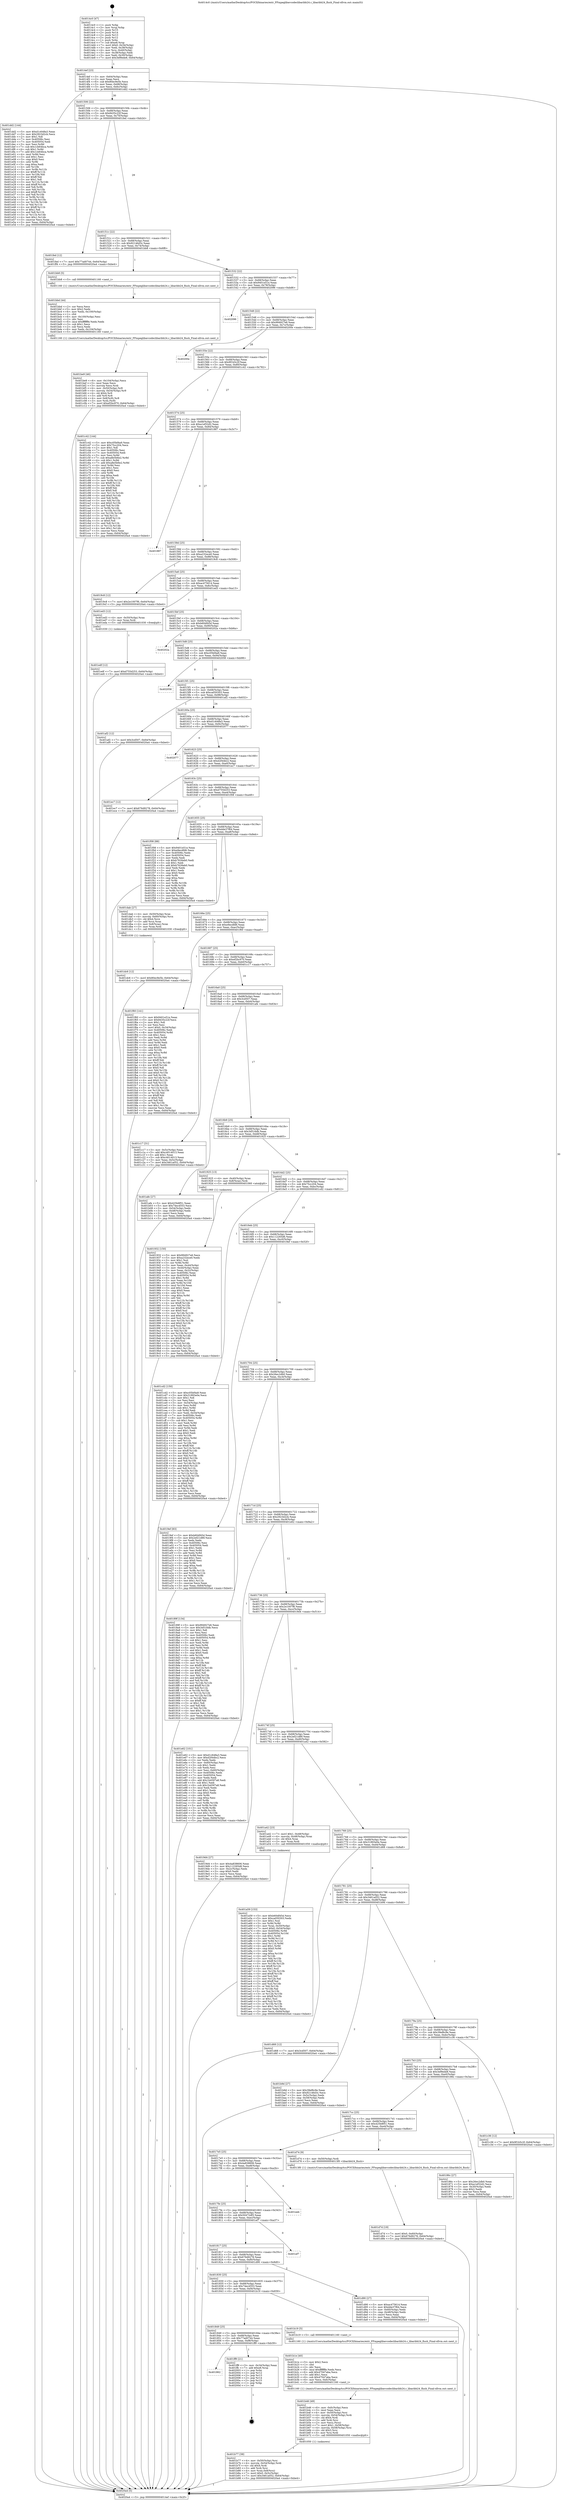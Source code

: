 digraph "0x4014c0" {
  label = "0x4014c0 (/mnt/c/Users/mathe/Desktop/tcc/POCII/binaries/extr_FFmpeglibavcodeclibaribb24.c_libaribb24_flush_Final-ollvm.out::main(0))"
  labelloc = "t"
  node[shape=record]

  Entry [label="",width=0.3,height=0.3,shape=circle,fillcolor=black,style=filled]
  "0x4014ef" [label="{
     0x4014ef [23]\l
     | [instrs]\l
     &nbsp;&nbsp;0x4014ef \<+3\>: mov -0x64(%rbp),%eax\l
     &nbsp;&nbsp;0x4014f2 \<+2\>: mov %eax,%ecx\l
     &nbsp;&nbsp;0x4014f4 \<+6\>: sub $0x80ec9e5b,%ecx\l
     &nbsp;&nbsp;0x4014fa \<+3\>: mov %eax,-0x68(%rbp)\l
     &nbsp;&nbsp;0x4014fd \<+3\>: mov %ecx,-0x6c(%rbp)\l
     &nbsp;&nbsp;0x401500 \<+6\>: je 0000000000401dd2 \<main+0x912\>\l
  }"]
  "0x401dd2" [label="{
     0x401dd2 [144]\l
     | [instrs]\l
     &nbsp;&nbsp;0x401dd2 \<+5\>: mov $0xd1c648a3,%eax\l
     &nbsp;&nbsp;0x401dd7 \<+5\>: mov $0x2923d2cb,%ecx\l
     &nbsp;&nbsp;0x401ddc \<+2\>: mov $0x1,%dl\l
     &nbsp;&nbsp;0x401dde \<+7\>: mov 0x40506c,%esi\l
     &nbsp;&nbsp;0x401de5 \<+7\>: mov 0x405054,%edi\l
     &nbsp;&nbsp;0x401dec \<+3\>: mov %esi,%r8d\l
     &nbsp;&nbsp;0x401def \<+7\>: sub $0x1cb64bca,%r8d\l
     &nbsp;&nbsp;0x401df6 \<+4\>: sub $0x1,%r8d\l
     &nbsp;&nbsp;0x401dfa \<+7\>: add $0x1cb64bca,%r8d\l
     &nbsp;&nbsp;0x401e01 \<+4\>: imul %r8d,%esi\l
     &nbsp;&nbsp;0x401e05 \<+3\>: and $0x1,%esi\l
     &nbsp;&nbsp;0x401e08 \<+3\>: cmp $0x0,%esi\l
     &nbsp;&nbsp;0x401e0b \<+4\>: sete %r9b\l
     &nbsp;&nbsp;0x401e0f \<+3\>: cmp $0xa,%edi\l
     &nbsp;&nbsp;0x401e12 \<+4\>: setl %r10b\l
     &nbsp;&nbsp;0x401e16 \<+3\>: mov %r9b,%r11b\l
     &nbsp;&nbsp;0x401e19 \<+4\>: xor $0xff,%r11b\l
     &nbsp;&nbsp;0x401e1d \<+3\>: mov %r10b,%bl\l
     &nbsp;&nbsp;0x401e20 \<+3\>: xor $0xff,%bl\l
     &nbsp;&nbsp;0x401e23 \<+3\>: xor $0x1,%dl\l
     &nbsp;&nbsp;0x401e26 \<+3\>: mov %r11b,%r14b\l
     &nbsp;&nbsp;0x401e29 \<+4\>: and $0xff,%r14b\l
     &nbsp;&nbsp;0x401e2d \<+3\>: and %dl,%r9b\l
     &nbsp;&nbsp;0x401e30 \<+3\>: mov %bl,%r15b\l
     &nbsp;&nbsp;0x401e33 \<+4\>: and $0xff,%r15b\l
     &nbsp;&nbsp;0x401e37 \<+3\>: and %dl,%r10b\l
     &nbsp;&nbsp;0x401e3a \<+3\>: or %r9b,%r14b\l
     &nbsp;&nbsp;0x401e3d \<+3\>: or %r10b,%r15b\l
     &nbsp;&nbsp;0x401e40 \<+3\>: xor %r15b,%r14b\l
     &nbsp;&nbsp;0x401e43 \<+3\>: or %bl,%r11b\l
     &nbsp;&nbsp;0x401e46 \<+4\>: xor $0xff,%r11b\l
     &nbsp;&nbsp;0x401e4a \<+3\>: or $0x1,%dl\l
     &nbsp;&nbsp;0x401e4d \<+3\>: and %dl,%r11b\l
     &nbsp;&nbsp;0x401e50 \<+3\>: or %r11b,%r14b\l
     &nbsp;&nbsp;0x401e53 \<+4\>: test $0x1,%r14b\l
     &nbsp;&nbsp;0x401e57 \<+3\>: cmovne %ecx,%eax\l
     &nbsp;&nbsp;0x401e5a \<+3\>: mov %eax,-0x64(%rbp)\l
     &nbsp;&nbsp;0x401e5d \<+5\>: jmp 00000000004020a4 \<main+0xbe4\>\l
  }"]
  "0x401506" [label="{
     0x401506 [22]\l
     | [instrs]\l
     &nbsp;&nbsp;0x401506 \<+5\>: jmp 000000000040150b \<main+0x4b\>\l
     &nbsp;&nbsp;0x40150b \<+3\>: mov -0x68(%rbp),%eax\l
     &nbsp;&nbsp;0x40150e \<+5\>: sub $0x8435c22f,%eax\l
     &nbsp;&nbsp;0x401513 \<+3\>: mov %eax,-0x70(%rbp)\l
     &nbsp;&nbsp;0x401516 \<+6\>: je 0000000000401fed \<main+0xb2d\>\l
  }"]
  Exit [label="",width=0.3,height=0.3,shape=circle,fillcolor=black,style=filled,peripheries=2]
  "0x401fed" [label="{
     0x401fed [12]\l
     | [instrs]\l
     &nbsp;&nbsp;0x401fed \<+7\>: movl $0x77ad0744,-0x64(%rbp)\l
     &nbsp;&nbsp;0x401ff4 \<+5\>: jmp 00000000004020a4 \<main+0xbe4\>\l
  }"]
  "0x40151c" [label="{
     0x40151c [22]\l
     | [instrs]\l
     &nbsp;&nbsp;0x40151c \<+5\>: jmp 0000000000401521 \<main+0x61\>\l
     &nbsp;&nbsp;0x401521 \<+3\>: mov -0x68(%rbp),%eax\l
     &nbsp;&nbsp;0x401524 \<+5\>: sub $0x92146d3c,%eax\l
     &nbsp;&nbsp;0x401529 \<+3\>: mov %eax,-0x74(%rbp)\l
     &nbsp;&nbsp;0x40152c \<+6\>: je 0000000000401bb8 \<main+0x6f8\>\l
  }"]
  "0x401862" [label="{
     0x401862\l
  }", style=dashed]
  "0x401bb8" [label="{
     0x401bb8 [5]\l
     | [instrs]\l
     &nbsp;&nbsp;0x401bb8 \<+5\>: call 0000000000401160 \<next_i\>\l
     | [calls]\l
     &nbsp;&nbsp;0x401160 \{1\} (/mnt/c/Users/mathe/Desktop/tcc/POCII/binaries/extr_FFmpeglibavcodeclibaribb24.c_libaribb24_flush_Final-ollvm.out::next_i)\l
  }"]
  "0x401532" [label="{
     0x401532 [22]\l
     | [instrs]\l
     &nbsp;&nbsp;0x401532 \<+5\>: jmp 0000000000401537 \<main+0x77\>\l
     &nbsp;&nbsp;0x401537 \<+3\>: mov -0x68(%rbp),%eax\l
     &nbsp;&nbsp;0x40153a \<+5\>: sub $0x9401e51e,%eax\l
     &nbsp;&nbsp;0x40153f \<+3\>: mov %eax,-0x78(%rbp)\l
     &nbsp;&nbsp;0x401542 \<+6\>: je 0000000000402096 \<main+0xbd6\>\l
  }"]
  "0x401ff9" [label="{
     0x401ff9 [21]\l
     | [instrs]\l
     &nbsp;&nbsp;0x401ff9 \<+3\>: mov -0x34(%rbp),%eax\l
     &nbsp;&nbsp;0x401ffc \<+7\>: add $0xe8,%rsp\l
     &nbsp;&nbsp;0x402003 \<+1\>: pop %rbx\l
     &nbsp;&nbsp;0x402004 \<+2\>: pop %r12\l
     &nbsp;&nbsp;0x402006 \<+2\>: pop %r13\l
     &nbsp;&nbsp;0x402008 \<+2\>: pop %r14\l
     &nbsp;&nbsp;0x40200a \<+2\>: pop %r15\l
     &nbsp;&nbsp;0x40200c \<+1\>: pop %rbp\l
     &nbsp;&nbsp;0x40200d \<+1\>: ret\l
  }"]
  "0x402096" [label="{
     0x402096\l
  }", style=dashed]
  "0x401548" [label="{
     0x401548 [22]\l
     | [instrs]\l
     &nbsp;&nbsp;0x401548 \<+5\>: jmp 000000000040154d \<main+0x8d\>\l
     &nbsp;&nbsp;0x40154d \<+3\>: mov -0x68(%rbp),%eax\l
     &nbsp;&nbsp;0x401550 \<+5\>: sub $0x994927e6,%eax\l
     &nbsp;&nbsp;0x401555 \<+3\>: mov %eax,-0x7c(%rbp)\l
     &nbsp;&nbsp;0x401558 \<+6\>: je 000000000040200e \<main+0xb4e\>\l
  }"]
  "0x401edf" [label="{
     0x401edf [12]\l
     | [instrs]\l
     &nbsp;&nbsp;0x401edf \<+7\>: movl $0xd755d253,-0x64(%rbp)\l
     &nbsp;&nbsp;0x401ee6 \<+5\>: jmp 00000000004020a4 \<main+0xbe4\>\l
  }"]
  "0x40200e" [label="{
     0x40200e\l
  }", style=dashed]
  "0x40155e" [label="{
     0x40155e [22]\l
     | [instrs]\l
     &nbsp;&nbsp;0x40155e \<+5\>: jmp 0000000000401563 \<main+0xa3\>\l
     &nbsp;&nbsp;0x401563 \<+3\>: mov -0x68(%rbp),%eax\l
     &nbsp;&nbsp;0x401566 \<+5\>: sub $0x9f1b5c2f,%eax\l
     &nbsp;&nbsp;0x40156b \<+3\>: mov %eax,-0x80(%rbp)\l
     &nbsp;&nbsp;0x40156e \<+6\>: je 0000000000401c42 \<main+0x782\>\l
  }"]
  "0x401dc6" [label="{
     0x401dc6 [12]\l
     | [instrs]\l
     &nbsp;&nbsp;0x401dc6 \<+7\>: movl $0x80ec9e5b,-0x64(%rbp)\l
     &nbsp;&nbsp;0x401dcd \<+5\>: jmp 00000000004020a4 \<main+0xbe4\>\l
  }"]
  "0x401c42" [label="{
     0x401c42 [144]\l
     | [instrs]\l
     &nbsp;&nbsp;0x401c42 \<+5\>: mov $0xc05bf4a9,%eax\l
     &nbsp;&nbsp;0x401c47 \<+5\>: mov $0x75cc204,%ecx\l
     &nbsp;&nbsp;0x401c4c \<+2\>: mov $0x1,%dl\l
     &nbsp;&nbsp;0x401c4e \<+7\>: mov 0x40506c,%esi\l
     &nbsp;&nbsp;0x401c55 \<+7\>: mov 0x405054,%edi\l
     &nbsp;&nbsp;0x401c5c \<+3\>: mov %esi,%r8d\l
     &nbsp;&nbsp;0x401c5f \<+7\>: sub $0xa8e5b6e2,%r8d\l
     &nbsp;&nbsp;0x401c66 \<+4\>: sub $0x1,%r8d\l
     &nbsp;&nbsp;0x401c6a \<+7\>: add $0xa8e5b6e2,%r8d\l
     &nbsp;&nbsp;0x401c71 \<+4\>: imul %r8d,%esi\l
     &nbsp;&nbsp;0x401c75 \<+3\>: and $0x1,%esi\l
     &nbsp;&nbsp;0x401c78 \<+3\>: cmp $0x0,%esi\l
     &nbsp;&nbsp;0x401c7b \<+4\>: sete %r9b\l
     &nbsp;&nbsp;0x401c7f \<+3\>: cmp $0xa,%edi\l
     &nbsp;&nbsp;0x401c82 \<+4\>: setl %r10b\l
     &nbsp;&nbsp;0x401c86 \<+3\>: mov %r9b,%r11b\l
     &nbsp;&nbsp;0x401c89 \<+4\>: xor $0xff,%r11b\l
     &nbsp;&nbsp;0x401c8d \<+3\>: mov %r10b,%bl\l
     &nbsp;&nbsp;0x401c90 \<+3\>: xor $0xff,%bl\l
     &nbsp;&nbsp;0x401c93 \<+3\>: xor $0x0,%dl\l
     &nbsp;&nbsp;0x401c96 \<+3\>: mov %r11b,%r14b\l
     &nbsp;&nbsp;0x401c99 \<+4\>: and $0x0,%r14b\l
     &nbsp;&nbsp;0x401c9d \<+3\>: and %dl,%r9b\l
     &nbsp;&nbsp;0x401ca0 \<+3\>: mov %bl,%r15b\l
     &nbsp;&nbsp;0x401ca3 \<+4\>: and $0x0,%r15b\l
     &nbsp;&nbsp;0x401ca7 \<+3\>: and %dl,%r10b\l
     &nbsp;&nbsp;0x401caa \<+3\>: or %r9b,%r14b\l
     &nbsp;&nbsp;0x401cad \<+3\>: or %r10b,%r15b\l
     &nbsp;&nbsp;0x401cb0 \<+3\>: xor %r15b,%r14b\l
     &nbsp;&nbsp;0x401cb3 \<+3\>: or %bl,%r11b\l
     &nbsp;&nbsp;0x401cb6 \<+4\>: xor $0xff,%r11b\l
     &nbsp;&nbsp;0x401cba \<+3\>: or $0x0,%dl\l
     &nbsp;&nbsp;0x401cbd \<+3\>: and %dl,%r11b\l
     &nbsp;&nbsp;0x401cc0 \<+3\>: or %r11b,%r14b\l
     &nbsp;&nbsp;0x401cc3 \<+4\>: test $0x1,%r14b\l
     &nbsp;&nbsp;0x401cc7 \<+3\>: cmovne %ecx,%eax\l
     &nbsp;&nbsp;0x401cca \<+3\>: mov %eax,-0x64(%rbp)\l
     &nbsp;&nbsp;0x401ccd \<+5\>: jmp 00000000004020a4 \<main+0xbe4\>\l
  }"]
  "0x401574" [label="{
     0x401574 [25]\l
     | [instrs]\l
     &nbsp;&nbsp;0x401574 \<+5\>: jmp 0000000000401579 \<main+0xb9\>\l
     &nbsp;&nbsp;0x401579 \<+3\>: mov -0x68(%rbp),%eax\l
     &nbsp;&nbsp;0x40157c \<+5\>: sub $0xa1ef32d2,%eax\l
     &nbsp;&nbsp;0x401581 \<+6\>: mov %eax,-0x84(%rbp)\l
     &nbsp;&nbsp;0x401587 \<+6\>: je 0000000000401887 \<main+0x3c7\>\l
  }"]
  "0x401d7d" [label="{
     0x401d7d [19]\l
     | [instrs]\l
     &nbsp;&nbsp;0x401d7d \<+7\>: movl $0x0,-0x60(%rbp)\l
     &nbsp;&nbsp;0x401d84 \<+7\>: movl $0x676d9278,-0x64(%rbp)\l
     &nbsp;&nbsp;0x401d8b \<+5\>: jmp 00000000004020a4 \<main+0xbe4\>\l
  }"]
  "0x401887" [label="{
     0x401887\l
  }", style=dashed]
  "0x40158d" [label="{
     0x40158d [25]\l
     | [instrs]\l
     &nbsp;&nbsp;0x40158d \<+5\>: jmp 0000000000401592 \<main+0xd2\>\l
     &nbsp;&nbsp;0x401592 \<+3\>: mov -0x68(%rbp),%eax\l
     &nbsp;&nbsp;0x401595 \<+5\>: sub $0xa232ece0,%eax\l
     &nbsp;&nbsp;0x40159a \<+6\>: mov %eax,-0x88(%rbp)\l
     &nbsp;&nbsp;0x4015a0 \<+6\>: je 00000000004019c8 \<main+0x508\>\l
  }"]
  "0x401be9" [label="{
     0x401be9 [46]\l
     | [instrs]\l
     &nbsp;&nbsp;0x401be9 \<+6\>: mov -0x104(%rbp),%ecx\l
     &nbsp;&nbsp;0x401bef \<+3\>: imul %eax,%ecx\l
     &nbsp;&nbsp;0x401bf2 \<+3\>: movslq %ecx,%rdi\l
     &nbsp;&nbsp;0x401bf5 \<+4\>: mov -0x50(%rbp),%r8\l
     &nbsp;&nbsp;0x401bf9 \<+4\>: movslq -0x54(%rbp),%r9\l
     &nbsp;&nbsp;0x401bfd \<+4\>: shl $0x4,%r9\l
     &nbsp;&nbsp;0x401c01 \<+3\>: add %r9,%r8\l
     &nbsp;&nbsp;0x401c04 \<+4\>: mov 0x8(%r8),%r8\l
     &nbsp;&nbsp;0x401c08 \<+3\>: mov %rdi,(%r8)\l
     &nbsp;&nbsp;0x401c0b \<+7\>: movl $0xef2bc970,-0x64(%rbp)\l
     &nbsp;&nbsp;0x401c12 \<+5\>: jmp 00000000004020a4 \<main+0xbe4\>\l
  }"]
  "0x4019c8" [label="{
     0x4019c8 [12]\l
     | [instrs]\l
     &nbsp;&nbsp;0x4019c8 \<+7\>: movl $0x2e1007f6,-0x64(%rbp)\l
     &nbsp;&nbsp;0x4019cf \<+5\>: jmp 00000000004020a4 \<main+0xbe4\>\l
  }"]
  "0x4015a6" [label="{
     0x4015a6 [25]\l
     | [instrs]\l
     &nbsp;&nbsp;0x4015a6 \<+5\>: jmp 00000000004015ab \<main+0xeb\>\l
     &nbsp;&nbsp;0x4015ab \<+3\>: mov -0x68(%rbp),%eax\l
     &nbsp;&nbsp;0x4015ae \<+5\>: sub $0xac475614,%eax\l
     &nbsp;&nbsp;0x4015b3 \<+6\>: mov %eax,-0x8c(%rbp)\l
     &nbsp;&nbsp;0x4015b9 \<+6\>: je 0000000000401ed3 \<main+0xa13\>\l
  }"]
  "0x401bbd" [label="{
     0x401bbd [44]\l
     | [instrs]\l
     &nbsp;&nbsp;0x401bbd \<+2\>: xor %ecx,%ecx\l
     &nbsp;&nbsp;0x401bbf \<+5\>: mov $0x2,%edx\l
     &nbsp;&nbsp;0x401bc4 \<+6\>: mov %edx,-0x100(%rbp)\l
     &nbsp;&nbsp;0x401bca \<+1\>: cltd\l
     &nbsp;&nbsp;0x401bcb \<+6\>: mov -0x100(%rbp),%esi\l
     &nbsp;&nbsp;0x401bd1 \<+2\>: idiv %esi\l
     &nbsp;&nbsp;0x401bd3 \<+6\>: imul $0xfffffffe,%edx,%edx\l
     &nbsp;&nbsp;0x401bd9 \<+3\>: sub $0x1,%ecx\l
     &nbsp;&nbsp;0x401bdc \<+2\>: sub %ecx,%edx\l
     &nbsp;&nbsp;0x401bde \<+6\>: mov %edx,-0x104(%rbp)\l
     &nbsp;&nbsp;0x401be4 \<+5\>: call 0000000000401160 \<next_i\>\l
     | [calls]\l
     &nbsp;&nbsp;0x401160 \{1\} (/mnt/c/Users/mathe/Desktop/tcc/POCII/binaries/extr_FFmpeglibavcodeclibaribb24.c_libaribb24_flush_Final-ollvm.out::next_i)\l
  }"]
  "0x401ed3" [label="{
     0x401ed3 [12]\l
     | [instrs]\l
     &nbsp;&nbsp;0x401ed3 \<+4\>: mov -0x50(%rbp),%rax\l
     &nbsp;&nbsp;0x401ed7 \<+3\>: mov %rax,%rdi\l
     &nbsp;&nbsp;0x401eda \<+5\>: call 0000000000401030 \<free@plt\>\l
     | [calls]\l
     &nbsp;&nbsp;0x401030 \{1\} (unknown)\l
  }"]
  "0x4015bf" [label="{
     0x4015bf [25]\l
     | [instrs]\l
     &nbsp;&nbsp;0x4015bf \<+5\>: jmp 00000000004015c4 \<main+0x104\>\l
     &nbsp;&nbsp;0x4015c4 \<+3\>: mov -0x68(%rbp),%eax\l
     &nbsp;&nbsp;0x4015c7 \<+5\>: sub $0xb60df45d,%eax\l
     &nbsp;&nbsp;0x4015cc \<+6\>: mov %eax,-0x90(%rbp)\l
     &nbsp;&nbsp;0x4015d2 \<+6\>: je 000000000040202a \<main+0xb6a\>\l
  }"]
  "0x401b77" [label="{
     0x401b77 [38]\l
     | [instrs]\l
     &nbsp;&nbsp;0x401b77 \<+4\>: mov -0x50(%rbp),%rsi\l
     &nbsp;&nbsp;0x401b7b \<+4\>: movslq -0x54(%rbp),%rdi\l
     &nbsp;&nbsp;0x401b7f \<+4\>: shl $0x4,%rdi\l
     &nbsp;&nbsp;0x401b83 \<+3\>: add %rdi,%rsi\l
     &nbsp;&nbsp;0x401b86 \<+4\>: mov %rax,0x8(%rsi)\l
     &nbsp;&nbsp;0x401b8a \<+7\>: movl $0x0,-0x5c(%rbp)\l
     &nbsp;&nbsp;0x401b91 \<+7\>: movl $0x3461a052,-0x64(%rbp)\l
     &nbsp;&nbsp;0x401b98 \<+5\>: jmp 00000000004020a4 \<main+0xbe4\>\l
  }"]
  "0x40202a" [label="{
     0x40202a\l
  }", style=dashed]
  "0x4015d8" [label="{
     0x4015d8 [25]\l
     | [instrs]\l
     &nbsp;&nbsp;0x4015d8 \<+5\>: jmp 00000000004015dd \<main+0x11d\>\l
     &nbsp;&nbsp;0x4015dd \<+3\>: mov -0x68(%rbp),%eax\l
     &nbsp;&nbsp;0x4015e0 \<+5\>: sub $0xc05bf4a9,%eax\l
     &nbsp;&nbsp;0x4015e5 \<+6\>: mov %eax,-0x94(%rbp)\l
     &nbsp;&nbsp;0x4015eb \<+6\>: je 0000000000402058 \<main+0xb98\>\l
  }"]
  "0x401b46" [label="{
     0x401b46 [49]\l
     | [instrs]\l
     &nbsp;&nbsp;0x401b46 \<+6\>: mov -0xfc(%rbp),%ecx\l
     &nbsp;&nbsp;0x401b4c \<+3\>: imul %eax,%ecx\l
     &nbsp;&nbsp;0x401b4f \<+4\>: mov -0x50(%rbp),%rsi\l
     &nbsp;&nbsp;0x401b53 \<+4\>: movslq -0x54(%rbp),%rdi\l
     &nbsp;&nbsp;0x401b57 \<+4\>: shl $0x4,%rdi\l
     &nbsp;&nbsp;0x401b5b \<+3\>: add %rdi,%rsi\l
     &nbsp;&nbsp;0x401b5e \<+2\>: mov %ecx,(%rsi)\l
     &nbsp;&nbsp;0x401b60 \<+7\>: movl $0x1,-0x58(%rbp)\l
     &nbsp;&nbsp;0x401b67 \<+4\>: movslq -0x58(%rbp),%rsi\l
     &nbsp;&nbsp;0x401b6b \<+4\>: shl $0x3,%rsi\l
     &nbsp;&nbsp;0x401b6f \<+3\>: mov %rsi,%rdi\l
     &nbsp;&nbsp;0x401b72 \<+5\>: call 0000000000401050 \<malloc@plt\>\l
     | [calls]\l
     &nbsp;&nbsp;0x401050 \{1\} (unknown)\l
  }"]
  "0x402058" [label="{
     0x402058\l
  }", style=dashed]
  "0x4015f1" [label="{
     0x4015f1 [25]\l
     | [instrs]\l
     &nbsp;&nbsp;0x4015f1 \<+5\>: jmp 00000000004015f6 \<main+0x136\>\l
     &nbsp;&nbsp;0x4015f6 \<+3\>: mov -0x68(%rbp),%eax\l
     &nbsp;&nbsp;0x4015f9 \<+5\>: sub $0xca050303,%eax\l
     &nbsp;&nbsp;0x4015fe \<+6\>: mov %eax,-0x98(%rbp)\l
     &nbsp;&nbsp;0x401604 \<+6\>: je 0000000000401af2 \<main+0x632\>\l
  }"]
  "0x401b1e" [label="{
     0x401b1e [40]\l
     | [instrs]\l
     &nbsp;&nbsp;0x401b1e \<+5\>: mov $0x2,%ecx\l
     &nbsp;&nbsp;0x401b23 \<+1\>: cltd\l
     &nbsp;&nbsp;0x401b24 \<+2\>: idiv %ecx\l
     &nbsp;&nbsp;0x401b26 \<+6\>: imul $0xfffffffe,%edx,%ecx\l
     &nbsp;&nbsp;0x401b2c \<+6\>: add $0x47047aba,%ecx\l
     &nbsp;&nbsp;0x401b32 \<+3\>: add $0x1,%ecx\l
     &nbsp;&nbsp;0x401b35 \<+6\>: sub $0x47047aba,%ecx\l
     &nbsp;&nbsp;0x401b3b \<+6\>: mov %ecx,-0xfc(%rbp)\l
     &nbsp;&nbsp;0x401b41 \<+5\>: call 0000000000401160 \<next_i\>\l
     | [calls]\l
     &nbsp;&nbsp;0x401160 \{1\} (/mnt/c/Users/mathe/Desktop/tcc/POCII/binaries/extr_FFmpeglibavcodeclibaribb24.c_libaribb24_flush_Final-ollvm.out::next_i)\l
  }"]
  "0x401af2" [label="{
     0x401af2 [12]\l
     | [instrs]\l
     &nbsp;&nbsp;0x401af2 \<+7\>: movl $0x3cd507,-0x64(%rbp)\l
     &nbsp;&nbsp;0x401af9 \<+5\>: jmp 00000000004020a4 \<main+0xbe4\>\l
  }"]
  "0x40160a" [label="{
     0x40160a [25]\l
     | [instrs]\l
     &nbsp;&nbsp;0x40160a \<+5\>: jmp 000000000040160f \<main+0x14f\>\l
     &nbsp;&nbsp;0x40160f \<+3\>: mov -0x68(%rbp),%eax\l
     &nbsp;&nbsp;0x401612 \<+5\>: sub $0xd1c648a3,%eax\l
     &nbsp;&nbsp;0x401617 \<+6\>: mov %eax,-0x9c(%rbp)\l
     &nbsp;&nbsp;0x40161d \<+6\>: je 0000000000402077 \<main+0xbb7\>\l
  }"]
  "0x401849" [label="{
     0x401849 [25]\l
     | [instrs]\l
     &nbsp;&nbsp;0x401849 \<+5\>: jmp 000000000040184e \<main+0x38e\>\l
     &nbsp;&nbsp;0x40184e \<+3\>: mov -0x68(%rbp),%eax\l
     &nbsp;&nbsp;0x401851 \<+5\>: sub $0x77ad0744,%eax\l
     &nbsp;&nbsp;0x401856 \<+6\>: mov %eax,-0xf8(%rbp)\l
     &nbsp;&nbsp;0x40185c \<+6\>: je 0000000000401ff9 \<main+0xb39\>\l
  }"]
  "0x402077" [label="{
     0x402077\l
  }", style=dashed]
  "0x401623" [label="{
     0x401623 [25]\l
     | [instrs]\l
     &nbsp;&nbsp;0x401623 \<+5\>: jmp 0000000000401628 \<main+0x168\>\l
     &nbsp;&nbsp;0x401628 \<+3\>: mov -0x68(%rbp),%eax\l
     &nbsp;&nbsp;0x40162b \<+5\>: sub $0xd2f44bc2,%eax\l
     &nbsp;&nbsp;0x401630 \<+6\>: mov %eax,-0xa0(%rbp)\l
     &nbsp;&nbsp;0x401636 \<+6\>: je 0000000000401ec7 \<main+0xa07\>\l
  }"]
  "0x401b19" [label="{
     0x401b19 [5]\l
     | [instrs]\l
     &nbsp;&nbsp;0x401b19 \<+5\>: call 0000000000401160 \<next_i\>\l
     | [calls]\l
     &nbsp;&nbsp;0x401160 \{1\} (/mnt/c/Users/mathe/Desktop/tcc/POCII/binaries/extr_FFmpeglibavcodeclibaribb24.c_libaribb24_flush_Final-ollvm.out::next_i)\l
  }"]
  "0x401ec7" [label="{
     0x401ec7 [12]\l
     | [instrs]\l
     &nbsp;&nbsp;0x401ec7 \<+7\>: movl $0x676d9278,-0x64(%rbp)\l
     &nbsp;&nbsp;0x401ece \<+5\>: jmp 00000000004020a4 \<main+0xbe4\>\l
  }"]
  "0x40163c" [label="{
     0x40163c [25]\l
     | [instrs]\l
     &nbsp;&nbsp;0x40163c \<+5\>: jmp 0000000000401641 \<main+0x181\>\l
     &nbsp;&nbsp;0x401641 \<+3\>: mov -0x68(%rbp),%eax\l
     &nbsp;&nbsp;0x401644 \<+5\>: sub $0xd755d253,%eax\l
     &nbsp;&nbsp;0x401649 \<+6\>: mov %eax,-0xa4(%rbp)\l
     &nbsp;&nbsp;0x40164f \<+6\>: je 0000000000401f08 \<main+0xa48\>\l
  }"]
  "0x401830" [label="{
     0x401830 [25]\l
     | [instrs]\l
     &nbsp;&nbsp;0x401830 \<+5\>: jmp 0000000000401835 \<main+0x375\>\l
     &nbsp;&nbsp;0x401835 \<+3\>: mov -0x68(%rbp),%eax\l
     &nbsp;&nbsp;0x401838 \<+5\>: sub $0x74ec4553,%eax\l
     &nbsp;&nbsp;0x40183d \<+6\>: mov %eax,-0xf4(%rbp)\l
     &nbsp;&nbsp;0x401843 \<+6\>: je 0000000000401b19 \<main+0x659\>\l
  }"]
  "0x401f08" [label="{
     0x401f08 [88]\l
     | [instrs]\l
     &nbsp;&nbsp;0x401f08 \<+5\>: mov $0x9401e51e,%eax\l
     &nbsp;&nbsp;0x401f0d \<+5\>: mov $0xe9ecdfd6,%ecx\l
     &nbsp;&nbsp;0x401f12 \<+7\>: mov 0x40506c,%edx\l
     &nbsp;&nbsp;0x401f19 \<+7\>: mov 0x405054,%esi\l
     &nbsp;&nbsp;0x401f20 \<+2\>: mov %edx,%edi\l
     &nbsp;&nbsp;0x401f22 \<+6\>: sub $0xb7626eb0,%edi\l
     &nbsp;&nbsp;0x401f28 \<+3\>: sub $0x1,%edi\l
     &nbsp;&nbsp;0x401f2b \<+6\>: add $0xb7626eb0,%edi\l
     &nbsp;&nbsp;0x401f31 \<+3\>: imul %edi,%edx\l
     &nbsp;&nbsp;0x401f34 \<+3\>: and $0x1,%edx\l
     &nbsp;&nbsp;0x401f37 \<+3\>: cmp $0x0,%edx\l
     &nbsp;&nbsp;0x401f3a \<+4\>: sete %r8b\l
     &nbsp;&nbsp;0x401f3e \<+3\>: cmp $0xa,%esi\l
     &nbsp;&nbsp;0x401f41 \<+4\>: setl %r9b\l
     &nbsp;&nbsp;0x401f45 \<+3\>: mov %r8b,%r10b\l
     &nbsp;&nbsp;0x401f48 \<+3\>: and %r9b,%r10b\l
     &nbsp;&nbsp;0x401f4b \<+3\>: xor %r9b,%r8b\l
     &nbsp;&nbsp;0x401f4e \<+3\>: or %r8b,%r10b\l
     &nbsp;&nbsp;0x401f51 \<+4\>: test $0x1,%r10b\l
     &nbsp;&nbsp;0x401f55 \<+3\>: cmovne %ecx,%eax\l
     &nbsp;&nbsp;0x401f58 \<+3\>: mov %eax,-0x64(%rbp)\l
     &nbsp;&nbsp;0x401f5b \<+5\>: jmp 00000000004020a4 \<main+0xbe4\>\l
  }"]
  "0x401655" [label="{
     0x401655 [25]\l
     | [instrs]\l
     &nbsp;&nbsp;0x401655 \<+5\>: jmp 000000000040165a \<main+0x19a\>\l
     &nbsp;&nbsp;0x40165a \<+3\>: mov -0x68(%rbp),%eax\l
     &nbsp;&nbsp;0x40165d \<+5\>: sub $0xdde37f64,%eax\l
     &nbsp;&nbsp;0x401662 \<+6\>: mov %eax,-0xa8(%rbp)\l
     &nbsp;&nbsp;0x401668 \<+6\>: je 0000000000401dab \<main+0x8eb\>\l
  }"]
  "0x401d90" [label="{
     0x401d90 [27]\l
     | [instrs]\l
     &nbsp;&nbsp;0x401d90 \<+5\>: mov $0xac475614,%eax\l
     &nbsp;&nbsp;0x401d95 \<+5\>: mov $0xdde37f64,%ecx\l
     &nbsp;&nbsp;0x401d9a \<+3\>: mov -0x60(%rbp),%edx\l
     &nbsp;&nbsp;0x401d9d \<+3\>: cmp -0x48(%rbp),%edx\l
     &nbsp;&nbsp;0x401da0 \<+3\>: cmovl %ecx,%eax\l
     &nbsp;&nbsp;0x401da3 \<+3\>: mov %eax,-0x64(%rbp)\l
     &nbsp;&nbsp;0x401da6 \<+5\>: jmp 00000000004020a4 \<main+0xbe4\>\l
  }"]
  "0x401dab" [label="{
     0x401dab [27]\l
     | [instrs]\l
     &nbsp;&nbsp;0x401dab \<+4\>: mov -0x50(%rbp),%rax\l
     &nbsp;&nbsp;0x401daf \<+4\>: movslq -0x60(%rbp),%rcx\l
     &nbsp;&nbsp;0x401db3 \<+4\>: shl $0x4,%rcx\l
     &nbsp;&nbsp;0x401db7 \<+3\>: add %rcx,%rax\l
     &nbsp;&nbsp;0x401dba \<+4\>: mov 0x8(%rax),%rax\l
     &nbsp;&nbsp;0x401dbe \<+3\>: mov %rax,%rdi\l
     &nbsp;&nbsp;0x401dc1 \<+5\>: call 0000000000401030 \<free@plt\>\l
     | [calls]\l
     &nbsp;&nbsp;0x401030 \{1\} (unknown)\l
  }"]
  "0x40166e" [label="{
     0x40166e [25]\l
     | [instrs]\l
     &nbsp;&nbsp;0x40166e \<+5\>: jmp 0000000000401673 \<main+0x1b3\>\l
     &nbsp;&nbsp;0x401673 \<+3\>: mov -0x68(%rbp),%eax\l
     &nbsp;&nbsp;0x401676 \<+5\>: sub $0xe9ecdfd6,%eax\l
     &nbsp;&nbsp;0x40167b \<+6\>: mov %eax,-0xac(%rbp)\l
     &nbsp;&nbsp;0x401681 \<+6\>: je 0000000000401f60 \<main+0xaa0\>\l
  }"]
  "0x401817" [label="{
     0x401817 [25]\l
     | [instrs]\l
     &nbsp;&nbsp;0x401817 \<+5\>: jmp 000000000040181c \<main+0x35c\>\l
     &nbsp;&nbsp;0x40181c \<+3\>: mov -0x68(%rbp),%eax\l
     &nbsp;&nbsp;0x40181f \<+5\>: sub $0x676d9278,%eax\l
     &nbsp;&nbsp;0x401824 \<+6\>: mov %eax,-0xf0(%rbp)\l
     &nbsp;&nbsp;0x40182a \<+6\>: je 0000000000401d90 \<main+0x8d0\>\l
  }"]
  "0x401f60" [label="{
     0x401f60 [141]\l
     | [instrs]\l
     &nbsp;&nbsp;0x401f60 \<+5\>: mov $0x9401e51e,%eax\l
     &nbsp;&nbsp;0x401f65 \<+5\>: mov $0x8435c22f,%ecx\l
     &nbsp;&nbsp;0x401f6a \<+2\>: mov $0x1,%dl\l
     &nbsp;&nbsp;0x401f6c \<+2\>: xor %esi,%esi\l
     &nbsp;&nbsp;0x401f6e \<+7\>: movl $0x0,-0x34(%rbp)\l
     &nbsp;&nbsp;0x401f75 \<+7\>: mov 0x40506c,%edi\l
     &nbsp;&nbsp;0x401f7c \<+8\>: mov 0x405054,%r8d\l
     &nbsp;&nbsp;0x401f84 \<+3\>: sub $0x1,%esi\l
     &nbsp;&nbsp;0x401f87 \<+3\>: mov %edi,%r9d\l
     &nbsp;&nbsp;0x401f8a \<+3\>: add %esi,%r9d\l
     &nbsp;&nbsp;0x401f8d \<+4\>: imul %r9d,%edi\l
     &nbsp;&nbsp;0x401f91 \<+3\>: and $0x1,%edi\l
     &nbsp;&nbsp;0x401f94 \<+3\>: cmp $0x0,%edi\l
     &nbsp;&nbsp;0x401f97 \<+4\>: sete %r10b\l
     &nbsp;&nbsp;0x401f9b \<+4\>: cmp $0xa,%r8d\l
     &nbsp;&nbsp;0x401f9f \<+4\>: setl %r11b\l
     &nbsp;&nbsp;0x401fa3 \<+3\>: mov %r10b,%bl\l
     &nbsp;&nbsp;0x401fa6 \<+3\>: xor $0xff,%bl\l
     &nbsp;&nbsp;0x401fa9 \<+3\>: mov %r11b,%r14b\l
     &nbsp;&nbsp;0x401fac \<+4\>: xor $0xff,%r14b\l
     &nbsp;&nbsp;0x401fb0 \<+3\>: xor $0x0,%dl\l
     &nbsp;&nbsp;0x401fb3 \<+3\>: mov %bl,%r15b\l
     &nbsp;&nbsp;0x401fb6 \<+4\>: and $0x0,%r15b\l
     &nbsp;&nbsp;0x401fba \<+3\>: and %dl,%r10b\l
     &nbsp;&nbsp;0x401fbd \<+3\>: mov %r14b,%r12b\l
     &nbsp;&nbsp;0x401fc0 \<+4\>: and $0x0,%r12b\l
     &nbsp;&nbsp;0x401fc4 \<+3\>: and %dl,%r11b\l
     &nbsp;&nbsp;0x401fc7 \<+3\>: or %r10b,%r15b\l
     &nbsp;&nbsp;0x401fca \<+3\>: or %r11b,%r12b\l
     &nbsp;&nbsp;0x401fcd \<+3\>: xor %r12b,%r15b\l
     &nbsp;&nbsp;0x401fd0 \<+3\>: or %r14b,%bl\l
     &nbsp;&nbsp;0x401fd3 \<+3\>: xor $0xff,%bl\l
     &nbsp;&nbsp;0x401fd6 \<+3\>: or $0x0,%dl\l
     &nbsp;&nbsp;0x401fd9 \<+2\>: and %dl,%bl\l
     &nbsp;&nbsp;0x401fdb \<+3\>: or %bl,%r15b\l
     &nbsp;&nbsp;0x401fde \<+4\>: test $0x1,%r15b\l
     &nbsp;&nbsp;0x401fe2 \<+3\>: cmovne %ecx,%eax\l
     &nbsp;&nbsp;0x401fe5 \<+3\>: mov %eax,-0x64(%rbp)\l
     &nbsp;&nbsp;0x401fe8 \<+5\>: jmp 00000000004020a4 \<main+0xbe4\>\l
  }"]
  "0x401687" [label="{
     0x401687 [25]\l
     | [instrs]\l
     &nbsp;&nbsp;0x401687 \<+5\>: jmp 000000000040168c \<main+0x1cc\>\l
     &nbsp;&nbsp;0x40168c \<+3\>: mov -0x68(%rbp),%eax\l
     &nbsp;&nbsp;0x40168f \<+5\>: sub $0xef2bc970,%eax\l
     &nbsp;&nbsp;0x401694 \<+6\>: mov %eax,-0xb0(%rbp)\l
     &nbsp;&nbsp;0x40169a \<+6\>: je 0000000000401c17 \<main+0x757\>\l
  }"]
  "0x401ef7" [label="{
     0x401ef7\l
  }", style=dashed]
  "0x401c17" [label="{
     0x401c17 [31]\l
     | [instrs]\l
     &nbsp;&nbsp;0x401c17 \<+3\>: mov -0x5c(%rbp),%eax\l
     &nbsp;&nbsp;0x401c1a \<+5\>: add $0xc4014013,%eax\l
     &nbsp;&nbsp;0x401c1f \<+3\>: add $0x1,%eax\l
     &nbsp;&nbsp;0x401c22 \<+5\>: sub $0xc4014013,%eax\l
     &nbsp;&nbsp;0x401c27 \<+3\>: mov %eax,-0x5c(%rbp)\l
     &nbsp;&nbsp;0x401c2a \<+7\>: movl $0x3461a052,-0x64(%rbp)\l
     &nbsp;&nbsp;0x401c31 \<+5\>: jmp 00000000004020a4 \<main+0xbe4\>\l
  }"]
  "0x4016a0" [label="{
     0x4016a0 [25]\l
     | [instrs]\l
     &nbsp;&nbsp;0x4016a0 \<+5\>: jmp 00000000004016a5 \<main+0x1e5\>\l
     &nbsp;&nbsp;0x4016a5 \<+3\>: mov -0x68(%rbp),%eax\l
     &nbsp;&nbsp;0x4016a8 \<+5\>: sub $0x3cd507,%eax\l
     &nbsp;&nbsp;0x4016ad \<+6\>: mov %eax,-0xb4(%rbp)\l
     &nbsp;&nbsp;0x4016b3 \<+6\>: je 0000000000401afe \<main+0x63e\>\l
  }"]
  "0x4017fe" [label="{
     0x4017fe [25]\l
     | [instrs]\l
     &nbsp;&nbsp;0x4017fe \<+5\>: jmp 0000000000401803 \<main+0x343\>\l
     &nbsp;&nbsp;0x401803 \<+3\>: mov -0x68(%rbp),%eax\l
     &nbsp;&nbsp;0x401806 \<+5\>: sub $0x50472df3,%eax\l
     &nbsp;&nbsp;0x40180b \<+6\>: mov %eax,-0xec(%rbp)\l
     &nbsp;&nbsp;0x401811 \<+6\>: je 0000000000401ef7 \<main+0xa37\>\l
  }"]
  "0x401afe" [label="{
     0x401afe [27]\l
     | [instrs]\l
     &nbsp;&nbsp;0x401afe \<+5\>: mov $0x425b8f51,%eax\l
     &nbsp;&nbsp;0x401b03 \<+5\>: mov $0x74ec4553,%ecx\l
     &nbsp;&nbsp;0x401b08 \<+3\>: mov -0x54(%rbp),%edx\l
     &nbsp;&nbsp;0x401b0b \<+3\>: cmp -0x48(%rbp),%edx\l
     &nbsp;&nbsp;0x401b0e \<+3\>: cmovl %ecx,%eax\l
     &nbsp;&nbsp;0x401b11 \<+3\>: mov %eax,-0x64(%rbp)\l
     &nbsp;&nbsp;0x401b14 \<+5\>: jmp 00000000004020a4 \<main+0xbe4\>\l
  }"]
  "0x4016b9" [label="{
     0x4016b9 [25]\l
     | [instrs]\l
     &nbsp;&nbsp;0x4016b9 \<+5\>: jmp 00000000004016be \<main+0x1fe\>\l
     &nbsp;&nbsp;0x4016be \<+3\>: mov -0x68(%rbp),%eax\l
     &nbsp;&nbsp;0x4016c1 \<+5\>: sub $0x3d516db,%eax\l
     &nbsp;&nbsp;0x4016c6 \<+6\>: mov %eax,-0xb8(%rbp)\l
     &nbsp;&nbsp;0x4016cc \<+6\>: je 0000000000401925 \<main+0x465\>\l
  }"]
  "0x401eeb" [label="{
     0x401eeb\l
  }", style=dashed]
  "0x401925" [label="{
     0x401925 [13]\l
     | [instrs]\l
     &nbsp;&nbsp;0x401925 \<+4\>: mov -0x40(%rbp),%rax\l
     &nbsp;&nbsp;0x401929 \<+4\>: mov 0x8(%rax),%rdi\l
     &nbsp;&nbsp;0x40192d \<+5\>: call 0000000000401060 \<atoi@plt\>\l
     | [calls]\l
     &nbsp;&nbsp;0x401060 \{1\} (unknown)\l
  }"]
  "0x4016d2" [label="{
     0x4016d2 [25]\l
     | [instrs]\l
     &nbsp;&nbsp;0x4016d2 \<+5\>: jmp 00000000004016d7 \<main+0x217\>\l
     &nbsp;&nbsp;0x4016d7 \<+3\>: mov -0x68(%rbp),%eax\l
     &nbsp;&nbsp;0x4016da \<+5\>: sub $0x75cc204,%eax\l
     &nbsp;&nbsp;0x4016df \<+6\>: mov %eax,-0xbc(%rbp)\l
     &nbsp;&nbsp;0x4016e5 \<+6\>: je 0000000000401cd2 \<main+0x812\>\l
  }"]
  "0x4017e5" [label="{
     0x4017e5 [25]\l
     | [instrs]\l
     &nbsp;&nbsp;0x4017e5 \<+5\>: jmp 00000000004017ea \<main+0x32a\>\l
     &nbsp;&nbsp;0x4017ea \<+3\>: mov -0x68(%rbp),%eax\l
     &nbsp;&nbsp;0x4017ed \<+5\>: sub $0x4a838606,%eax\l
     &nbsp;&nbsp;0x4017f2 \<+6\>: mov %eax,-0xe8(%rbp)\l
     &nbsp;&nbsp;0x4017f8 \<+6\>: je 0000000000401eeb \<main+0xa2b\>\l
  }"]
  "0x401cd2" [label="{
     0x401cd2 [150]\l
     | [instrs]\l
     &nbsp;&nbsp;0x401cd2 \<+5\>: mov $0xc05bf4a9,%eax\l
     &nbsp;&nbsp;0x401cd7 \<+5\>: mov $0x31893e0e,%ecx\l
     &nbsp;&nbsp;0x401cdc \<+2\>: mov $0x1,%dl\l
     &nbsp;&nbsp;0x401cde \<+2\>: xor %esi,%esi\l
     &nbsp;&nbsp;0x401ce0 \<+3\>: mov -0x54(%rbp),%edi\l
     &nbsp;&nbsp;0x401ce3 \<+3\>: mov %esi,%r8d\l
     &nbsp;&nbsp;0x401ce6 \<+4\>: sub $0x1,%r8d\l
     &nbsp;&nbsp;0x401cea \<+3\>: sub %r8d,%edi\l
     &nbsp;&nbsp;0x401ced \<+3\>: mov %edi,-0x54(%rbp)\l
     &nbsp;&nbsp;0x401cf0 \<+7\>: mov 0x40506c,%edi\l
     &nbsp;&nbsp;0x401cf7 \<+8\>: mov 0x405054,%r8d\l
     &nbsp;&nbsp;0x401cff \<+3\>: sub $0x1,%esi\l
     &nbsp;&nbsp;0x401d02 \<+3\>: mov %edi,%r9d\l
     &nbsp;&nbsp;0x401d05 \<+3\>: add %esi,%r9d\l
     &nbsp;&nbsp;0x401d08 \<+4\>: imul %r9d,%edi\l
     &nbsp;&nbsp;0x401d0c \<+3\>: and $0x1,%edi\l
     &nbsp;&nbsp;0x401d0f \<+3\>: cmp $0x0,%edi\l
     &nbsp;&nbsp;0x401d12 \<+4\>: sete %r10b\l
     &nbsp;&nbsp;0x401d16 \<+4\>: cmp $0xa,%r8d\l
     &nbsp;&nbsp;0x401d1a \<+4\>: setl %r11b\l
     &nbsp;&nbsp;0x401d1e \<+3\>: mov %r10b,%bl\l
     &nbsp;&nbsp;0x401d21 \<+3\>: xor $0xff,%bl\l
     &nbsp;&nbsp;0x401d24 \<+3\>: mov %r11b,%r14b\l
     &nbsp;&nbsp;0x401d27 \<+4\>: xor $0xff,%r14b\l
     &nbsp;&nbsp;0x401d2b \<+3\>: xor $0x0,%dl\l
     &nbsp;&nbsp;0x401d2e \<+3\>: mov %bl,%r15b\l
     &nbsp;&nbsp;0x401d31 \<+4\>: and $0x0,%r15b\l
     &nbsp;&nbsp;0x401d35 \<+3\>: and %dl,%r10b\l
     &nbsp;&nbsp;0x401d38 \<+3\>: mov %r14b,%r12b\l
     &nbsp;&nbsp;0x401d3b \<+4\>: and $0x0,%r12b\l
     &nbsp;&nbsp;0x401d3f \<+3\>: and %dl,%r11b\l
     &nbsp;&nbsp;0x401d42 \<+3\>: or %r10b,%r15b\l
     &nbsp;&nbsp;0x401d45 \<+3\>: or %r11b,%r12b\l
     &nbsp;&nbsp;0x401d48 \<+3\>: xor %r12b,%r15b\l
     &nbsp;&nbsp;0x401d4b \<+3\>: or %r14b,%bl\l
     &nbsp;&nbsp;0x401d4e \<+3\>: xor $0xff,%bl\l
     &nbsp;&nbsp;0x401d51 \<+3\>: or $0x0,%dl\l
     &nbsp;&nbsp;0x401d54 \<+2\>: and %dl,%bl\l
     &nbsp;&nbsp;0x401d56 \<+3\>: or %bl,%r15b\l
     &nbsp;&nbsp;0x401d59 \<+4\>: test $0x1,%r15b\l
     &nbsp;&nbsp;0x401d5d \<+3\>: cmovne %ecx,%eax\l
     &nbsp;&nbsp;0x401d60 \<+3\>: mov %eax,-0x64(%rbp)\l
     &nbsp;&nbsp;0x401d63 \<+5\>: jmp 00000000004020a4 \<main+0xbe4\>\l
  }"]
  "0x4016eb" [label="{
     0x4016eb [25]\l
     | [instrs]\l
     &nbsp;&nbsp;0x4016eb \<+5\>: jmp 00000000004016f0 \<main+0x230\>\l
     &nbsp;&nbsp;0x4016f0 \<+3\>: mov -0x68(%rbp),%eax\l
     &nbsp;&nbsp;0x4016f3 \<+5\>: sub $0x112265d6,%eax\l
     &nbsp;&nbsp;0x4016f8 \<+6\>: mov %eax,-0xc0(%rbp)\l
     &nbsp;&nbsp;0x4016fe \<+6\>: je 00000000004019ef \<main+0x52f\>\l
  }"]
  "0x401d74" [label="{
     0x401d74 [9]\l
     | [instrs]\l
     &nbsp;&nbsp;0x401d74 \<+4\>: mov -0x50(%rbp),%rdi\l
     &nbsp;&nbsp;0x401d78 \<+5\>: call 00000000004013f0 \<libaribb24_flush\>\l
     | [calls]\l
     &nbsp;&nbsp;0x4013f0 \{1\} (/mnt/c/Users/mathe/Desktop/tcc/POCII/binaries/extr_FFmpeglibavcodeclibaribb24.c_libaribb24_flush_Final-ollvm.out::libaribb24_flush)\l
  }"]
  "0x4019ef" [label="{
     0x4019ef [83]\l
     | [instrs]\l
     &nbsp;&nbsp;0x4019ef \<+5\>: mov $0xb60df45d,%eax\l
     &nbsp;&nbsp;0x4019f4 \<+5\>: mov $0x2ef21d89,%ecx\l
     &nbsp;&nbsp;0x4019f9 \<+2\>: xor %edx,%edx\l
     &nbsp;&nbsp;0x4019fb \<+7\>: mov 0x40506c,%esi\l
     &nbsp;&nbsp;0x401a02 \<+7\>: mov 0x405054,%edi\l
     &nbsp;&nbsp;0x401a09 \<+3\>: sub $0x1,%edx\l
     &nbsp;&nbsp;0x401a0c \<+3\>: mov %esi,%r8d\l
     &nbsp;&nbsp;0x401a0f \<+3\>: add %edx,%r8d\l
     &nbsp;&nbsp;0x401a12 \<+4\>: imul %r8d,%esi\l
     &nbsp;&nbsp;0x401a16 \<+3\>: and $0x1,%esi\l
     &nbsp;&nbsp;0x401a19 \<+3\>: cmp $0x0,%esi\l
     &nbsp;&nbsp;0x401a1c \<+4\>: sete %r9b\l
     &nbsp;&nbsp;0x401a20 \<+3\>: cmp $0xa,%edi\l
     &nbsp;&nbsp;0x401a23 \<+4\>: setl %r10b\l
     &nbsp;&nbsp;0x401a27 \<+3\>: mov %r9b,%r11b\l
     &nbsp;&nbsp;0x401a2a \<+3\>: and %r10b,%r11b\l
     &nbsp;&nbsp;0x401a2d \<+3\>: xor %r10b,%r9b\l
     &nbsp;&nbsp;0x401a30 \<+3\>: or %r9b,%r11b\l
     &nbsp;&nbsp;0x401a33 \<+4\>: test $0x1,%r11b\l
     &nbsp;&nbsp;0x401a37 \<+3\>: cmovne %ecx,%eax\l
     &nbsp;&nbsp;0x401a3a \<+3\>: mov %eax,-0x64(%rbp)\l
     &nbsp;&nbsp;0x401a3d \<+5\>: jmp 00000000004020a4 \<main+0xbe4\>\l
  }"]
  "0x401704" [label="{
     0x401704 [25]\l
     | [instrs]\l
     &nbsp;&nbsp;0x401704 \<+5\>: jmp 0000000000401709 \<main+0x249\>\l
     &nbsp;&nbsp;0x401709 \<+3\>: mov -0x68(%rbp),%eax\l
     &nbsp;&nbsp;0x40170c \<+5\>: sub $0x26ec2db0,%eax\l
     &nbsp;&nbsp;0x401711 \<+6\>: mov %eax,-0xc4(%rbp)\l
     &nbsp;&nbsp;0x401717 \<+6\>: je 000000000040189f \<main+0x3df\>\l
  }"]
  "0x401a59" [label="{
     0x401a59 [153]\l
     | [instrs]\l
     &nbsp;&nbsp;0x401a59 \<+5\>: mov $0xb60df45d,%ecx\l
     &nbsp;&nbsp;0x401a5e \<+5\>: mov $0xca050303,%edx\l
     &nbsp;&nbsp;0x401a63 \<+3\>: mov $0x1,%sil\l
     &nbsp;&nbsp;0x401a66 \<+3\>: xor %r8d,%r8d\l
     &nbsp;&nbsp;0x401a69 \<+4\>: mov %rax,-0x50(%rbp)\l
     &nbsp;&nbsp;0x401a6d \<+7\>: movl $0x0,-0x54(%rbp)\l
     &nbsp;&nbsp;0x401a74 \<+8\>: mov 0x40506c,%r9d\l
     &nbsp;&nbsp;0x401a7c \<+8\>: mov 0x405054,%r10d\l
     &nbsp;&nbsp;0x401a84 \<+4\>: sub $0x1,%r8d\l
     &nbsp;&nbsp;0x401a88 \<+3\>: mov %r9d,%r11d\l
     &nbsp;&nbsp;0x401a8b \<+3\>: add %r8d,%r11d\l
     &nbsp;&nbsp;0x401a8e \<+4\>: imul %r11d,%r9d\l
     &nbsp;&nbsp;0x401a92 \<+4\>: and $0x1,%r9d\l
     &nbsp;&nbsp;0x401a96 \<+4\>: cmp $0x0,%r9d\l
     &nbsp;&nbsp;0x401a9a \<+3\>: sete %bl\l
     &nbsp;&nbsp;0x401a9d \<+4\>: cmp $0xa,%r10d\l
     &nbsp;&nbsp;0x401aa1 \<+4\>: setl %r14b\l
     &nbsp;&nbsp;0x401aa5 \<+3\>: mov %bl,%r15b\l
     &nbsp;&nbsp;0x401aa8 \<+4\>: xor $0xff,%r15b\l
     &nbsp;&nbsp;0x401aac \<+3\>: mov %r14b,%r12b\l
     &nbsp;&nbsp;0x401aaf \<+4\>: xor $0xff,%r12b\l
     &nbsp;&nbsp;0x401ab3 \<+4\>: xor $0x1,%sil\l
     &nbsp;&nbsp;0x401ab7 \<+3\>: mov %r15b,%r13b\l
     &nbsp;&nbsp;0x401aba \<+4\>: and $0xff,%r13b\l
     &nbsp;&nbsp;0x401abe \<+3\>: and %sil,%bl\l
     &nbsp;&nbsp;0x401ac1 \<+3\>: mov %r12b,%al\l
     &nbsp;&nbsp;0x401ac4 \<+2\>: and $0xff,%al\l
     &nbsp;&nbsp;0x401ac6 \<+3\>: and %sil,%r14b\l
     &nbsp;&nbsp;0x401ac9 \<+3\>: or %bl,%r13b\l
     &nbsp;&nbsp;0x401acc \<+3\>: or %r14b,%al\l
     &nbsp;&nbsp;0x401acf \<+3\>: xor %al,%r13b\l
     &nbsp;&nbsp;0x401ad2 \<+3\>: or %r12b,%r15b\l
     &nbsp;&nbsp;0x401ad5 \<+4\>: xor $0xff,%r15b\l
     &nbsp;&nbsp;0x401ad9 \<+4\>: or $0x1,%sil\l
     &nbsp;&nbsp;0x401add \<+3\>: and %sil,%r15b\l
     &nbsp;&nbsp;0x401ae0 \<+3\>: or %r15b,%r13b\l
     &nbsp;&nbsp;0x401ae3 \<+4\>: test $0x1,%r13b\l
     &nbsp;&nbsp;0x401ae7 \<+3\>: cmovne %edx,%ecx\l
     &nbsp;&nbsp;0x401aea \<+3\>: mov %ecx,-0x64(%rbp)\l
     &nbsp;&nbsp;0x401aed \<+5\>: jmp 00000000004020a4 \<main+0xbe4\>\l
  }"]
  "0x40189f" [label="{
     0x40189f [134]\l
     | [instrs]\l
     &nbsp;&nbsp;0x40189f \<+5\>: mov $0x994927e6,%eax\l
     &nbsp;&nbsp;0x4018a4 \<+5\>: mov $0x3d516db,%ecx\l
     &nbsp;&nbsp;0x4018a9 \<+2\>: mov $0x1,%dl\l
     &nbsp;&nbsp;0x4018ab \<+2\>: xor %esi,%esi\l
     &nbsp;&nbsp;0x4018ad \<+7\>: mov 0x40506c,%edi\l
     &nbsp;&nbsp;0x4018b4 \<+8\>: mov 0x405054,%r8d\l
     &nbsp;&nbsp;0x4018bc \<+3\>: sub $0x1,%esi\l
     &nbsp;&nbsp;0x4018bf \<+3\>: mov %edi,%r9d\l
     &nbsp;&nbsp;0x4018c2 \<+3\>: add %esi,%r9d\l
     &nbsp;&nbsp;0x4018c5 \<+4\>: imul %r9d,%edi\l
     &nbsp;&nbsp;0x4018c9 \<+3\>: and $0x1,%edi\l
     &nbsp;&nbsp;0x4018cc \<+3\>: cmp $0x0,%edi\l
     &nbsp;&nbsp;0x4018cf \<+4\>: sete %r10b\l
     &nbsp;&nbsp;0x4018d3 \<+4\>: cmp $0xa,%r8d\l
     &nbsp;&nbsp;0x4018d7 \<+4\>: setl %r11b\l
     &nbsp;&nbsp;0x4018db \<+3\>: mov %r10b,%bl\l
     &nbsp;&nbsp;0x4018de \<+3\>: xor $0xff,%bl\l
     &nbsp;&nbsp;0x4018e1 \<+3\>: mov %r11b,%r14b\l
     &nbsp;&nbsp;0x4018e4 \<+4\>: xor $0xff,%r14b\l
     &nbsp;&nbsp;0x4018e8 \<+3\>: xor $0x1,%dl\l
     &nbsp;&nbsp;0x4018eb \<+3\>: mov %bl,%r15b\l
     &nbsp;&nbsp;0x4018ee \<+4\>: and $0xff,%r15b\l
     &nbsp;&nbsp;0x4018f2 \<+3\>: and %dl,%r10b\l
     &nbsp;&nbsp;0x4018f5 \<+3\>: mov %r14b,%r12b\l
     &nbsp;&nbsp;0x4018f8 \<+4\>: and $0xff,%r12b\l
     &nbsp;&nbsp;0x4018fc \<+3\>: and %dl,%r11b\l
     &nbsp;&nbsp;0x4018ff \<+3\>: or %r10b,%r15b\l
     &nbsp;&nbsp;0x401902 \<+3\>: or %r11b,%r12b\l
     &nbsp;&nbsp;0x401905 \<+3\>: xor %r12b,%r15b\l
     &nbsp;&nbsp;0x401908 \<+3\>: or %r14b,%bl\l
     &nbsp;&nbsp;0x40190b \<+3\>: xor $0xff,%bl\l
     &nbsp;&nbsp;0x40190e \<+3\>: or $0x1,%dl\l
     &nbsp;&nbsp;0x401911 \<+2\>: and %dl,%bl\l
     &nbsp;&nbsp;0x401913 \<+3\>: or %bl,%r15b\l
     &nbsp;&nbsp;0x401916 \<+4\>: test $0x1,%r15b\l
     &nbsp;&nbsp;0x40191a \<+3\>: cmovne %ecx,%eax\l
     &nbsp;&nbsp;0x40191d \<+3\>: mov %eax,-0x64(%rbp)\l
     &nbsp;&nbsp;0x401920 \<+5\>: jmp 00000000004020a4 \<main+0xbe4\>\l
  }"]
  "0x40171d" [label="{
     0x40171d [25]\l
     | [instrs]\l
     &nbsp;&nbsp;0x40171d \<+5\>: jmp 0000000000401722 \<main+0x262\>\l
     &nbsp;&nbsp;0x401722 \<+3\>: mov -0x68(%rbp),%eax\l
     &nbsp;&nbsp;0x401725 \<+5\>: sub $0x2923d2cb,%eax\l
     &nbsp;&nbsp;0x40172a \<+6\>: mov %eax,-0xc8(%rbp)\l
     &nbsp;&nbsp;0x401730 \<+6\>: je 0000000000401e62 \<main+0x9a2\>\l
  }"]
  "0x401932" [label="{
     0x401932 [150]\l
     | [instrs]\l
     &nbsp;&nbsp;0x401932 \<+5\>: mov $0x994927e6,%ecx\l
     &nbsp;&nbsp;0x401937 \<+5\>: mov $0xa232ece0,%edx\l
     &nbsp;&nbsp;0x40193c \<+3\>: mov $0x1,%sil\l
     &nbsp;&nbsp;0x40193f \<+3\>: xor %r8d,%r8d\l
     &nbsp;&nbsp;0x401942 \<+3\>: mov %eax,-0x44(%rbp)\l
     &nbsp;&nbsp;0x401945 \<+3\>: mov -0x44(%rbp),%eax\l
     &nbsp;&nbsp;0x401948 \<+3\>: mov %eax,-0x2c(%rbp)\l
     &nbsp;&nbsp;0x40194b \<+7\>: mov 0x40506c,%eax\l
     &nbsp;&nbsp;0x401952 \<+8\>: mov 0x405054,%r9d\l
     &nbsp;&nbsp;0x40195a \<+4\>: sub $0x1,%r8d\l
     &nbsp;&nbsp;0x40195e \<+3\>: mov %eax,%r10d\l
     &nbsp;&nbsp;0x401961 \<+3\>: add %r8d,%r10d\l
     &nbsp;&nbsp;0x401964 \<+4\>: imul %r10d,%eax\l
     &nbsp;&nbsp;0x401968 \<+3\>: and $0x1,%eax\l
     &nbsp;&nbsp;0x40196b \<+3\>: cmp $0x0,%eax\l
     &nbsp;&nbsp;0x40196e \<+4\>: sete %r11b\l
     &nbsp;&nbsp;0x401972 \<+4\>: cmp $0xa,%r9d\l
     &nbsp;&nbsp;0x401976 \<+3\>: setl %bl\l
     &nbsp;&nbsp;0x401979 \<+3\>: mov %r11b,%r14b\l
     &nbsp;&nbsp;0x40197c \<+4\>: xor $0xff,%r14b\l
     &nbsp;&nbsp;0x401980 \<+3\>: mov %bl,%r15b\l
     &nbsp;&nbsp;0x401983 \<+4\>: xor $0xff,%r15b\l
     &nbsp;&nbsp;0x401987 \<+4\>: xor $0x0,%sil\l
     &nbsp;&nbsp;0x40198b \<+3\>: mov %r14b,%r12b\l
     &nbsp;&nbsp;0x40198e \<+4\>: and $0x0,%r12b\l
     &nbsp;&nbsp;0x401992 \<+3\>: and %sil,%r11b\l
     &nbsp;&nbsp;0x401995 \<+3\>: mov %r15b,%r13b\l
     &nbsp;&nbsp;0x401998 \<+4\>: and $0x0,%r13b\l
     &nbsp;&nbsp;0x40199c \<+3\>: and %sil,%bl\l
     &nbsp;&nbsp;0x40199f \<+3\>: or %r11b,%r12b\l
     &nbsp;&nbsp;0x4019a2 \<+3\>: or %bl,%r13b\l
     &nbsp;&nbsp;0x4019a5 \<+3\>: xor %r13b,%r12b\l
     &nbsp;&nbsp;0x4019a8 \<+3\>: or %r15b,%r14b\l
     &nbsp;&nbsp;0x4019ab \<+4\>: xor $0xff,%r14b\l
     &nbsp;&nbsp;0x4019af \<+4\>: or $0x0,%sil\l
     &nbsp;&nbsp;0x4019b3 \<+3\>: and %sil,%r14b\l
     &nbsp;&nbsp;0x4019b6 \<+3\>: or %r14b,%r12b\l
     &nbsp;&nbsp;0x4019b9 \<+4\>: test $0x1,%r12b\l
     &nbsp;&nbsp;0x4019bd \<+3\>: cmovne %edx,%ecx\l
     &nbsp;&nbsp;0x4019c0 \<+3\>: mov %ecx,-0x64(%rbp)\l
     &nbsp;&nbsp;0x4019c3 \<+5\>: jmp 00000000004020a4 \<main+0xbe4\>\l
  }"]
  "0x401e62" [label="{
     0x401e62 [101]\l
     | [instrs]\l
     &nbsp;&nbsp;0x401e62 \<+5\>: mov $0xd1c648a3,%eax\l
     &nbsp;&nbsp;0x401e67 \<+5\>: mov $0xd2f44bc2,%ecx\l
     &nbsp;&nbsp;0x401e6c \<+2\>: xor %edx,%edx\l
     &nbsp;&nbsp;0x401e6e \<+3\>: mov -0x60(%rbp),%esi\l
     &nbsp;&nbsp;0x401e71 \<+3\>: sub $0x1,%edx\l
     &nbsp;&nbsp;0x401e74 \<+2\>: sub %edx,%esi\l
     &nbsp;&nbsp;0x401e76 \<+3\>: mov %esi,-0x60(%rbp)\l
     &nbsp;&nbsp;0x401e79 \<+7\>: mov 0x40506c,%edx\l
     &nbsp;&nbsp;0x401e80 \<+7\>: mov 0x405054,%esi\l
     &nbsp;&nbsp;0x401e87 \<+2\>: mov %edx,%edi\l
     &nbsp;&nbsp;0x401e89 \<+6\>: add $0x1b4597a8,%edi\l
     &nbsp;&nbsp;0x401e8f \<+3\>: sub $0x1,%edi\l
     &nbsp;&nbsp;0x401e92 \<+6\>: sub $0x1b4597a8,%edi\l
     &nbsp;&nbsp;0x401e98 \<+3\>: imul %edi,%edx\l
     &nbsp;&nbsp;0x401e9b \<+3\>: and $0x1,%edx\l
     &nbsp;&nbsp;0x401e9e \<+3\>: cmp $0x0,%edx\l
     &nbsp;&nbsp;0x401ea1 \<+4\>: sete %r8b\l
     &nbsp;&nbsp;0x401ea5 \<+3\>: cmp $0xa,%esi\l
     &nbsp;&nbsp;0x401ea8 \<+4\>: setl %r9b\l
     &nbsp;&nbsp;0x401eac \<+3\>: mov %r8b,%r10b\l
     &nbsp;&nbsp;0x401eaf \<+3\>: and %r9b,%r10b\l
     &nbsp;&nbsp;0x401eb2 \<+3\>: xor %r9b,%r8b\l
     &nbsp;&nbsp;0x401eb5 \<+3\>: or %r8b,%r10b\l
     &nbsp;&nbsp;0x401eb8 \<+4\>: test $0x1,%r10b\l
     &nbsp;&nbsp;0x401ebc \<+3\>: cmovne %ecx,%eax\l
     &nbsp;&nbsp;0x401ebf \<+3\>: mov %eax,-0x64(%rbp)\l
     &nbsp;&nbsp;0x401ec2 \<+5\>: jmp 00000000004020a4 \<main+0xbe4\>\l
  }"]
  "0x401736" [label="{
     0x401736 [25]\l
     | [instrs]\l
     &nbsp;&nbsp;0x401736 \<+5\>: jmp 000000000040173b \<main+0x27b\>\l
     &nbsp;&nbsp;0x40173b \<+3\>: mov -0x68(%rbp),%eax\l
     &nbsp;&nbsp;0x40173e \<+5\>: sub $0x2e1007f6,%eax\l
     &nbsp;&nbsp;0x401743 \<+6\>: mov %eax,-0xcc(%rbp)\l
     &nbsp;&nbsp;0x401749 \<+6\>: je 00000000004019d4 \<main+0x514\>\l
  }"]
  "0x4014c0" [label="{
     0x4014c0 [47]\l
     | [instrs]\l
     &nbsp;&nbsp;0x4014c0 \<+1\>: push %rbp\l
     &nbsp;&nbsp;0x4014c1 \<+3\>: mov %rsp,%rbp\l
     &nbsp;&nbsp;0x4014c4 \<+2\>: push %r15\l
     &nbsp;&nbsp;0x4014c6 \<+2\>: push %r14\l
     &nbsp;&nbsp;0x4014c8 \<+2\>: push %r13\l
     &nbsp;&nbsp;0x4014ca \<+2\>: push %r12\l
     &nbsp;&nbsp;0x4014cc \<+1\>: push %rbx\l
     &nbsp;&nbsp;0x4014cd \<+7\>: sub $0xe8,%rsp\l
     &nbsp;&nbsp;0x4014d4 \<+7\>: movl $0x0,-0x34(%rbp)\l
     &nbsp;&nbsp;0x4014db \<+3\>: mov %edi,-0x38(%rbp)\l
     &nbsp;&nbsp;0x4014de \<+4\>: mov %rsi,-0x40(%rbp)\l
     &nbsp;&nbsp;0x4014e2 \<+3\>: mov -0x38(%rbp),%edi\l
     &nbsp;&nbsp;0x4014e5 \<+3\>: mov %edi,-0x30(%rbp)\l
     &nbsp;&nbsp;0x4014e8 \<+7\>: movl $0x3ef9ede8,-0x64(%rbp)\l
  }"]
  "0x4019d4" [label="{
     0x4019d4 [27]\l
     | [instrs]\l
     &nbsp;&nbsp;0x4019d4 \<+5\>: mov $0x4a838606,%eax\l
     &nbsp;&nbsp;0x4019d9 \<+5\>: mov $0x112265d6,%ecx\l
     &nbsp;&nbsp;0x4019de \<+3\>: mov -0x2c(%rbp),%edx\l
     &nbsp;&nbsp;0x4019e1 \<+3\>: cmp $0x0,%edx\l
     &nbsp;&nbsp;0x4019e4 \<+3\>: cmove %ecx,%eax\l
     &nbsp;&nbsp;0x4019e7 \<+3\>: mov %eax,-0x64(%rbp)\l
     &nbsp;&nbsp;0x4019ea \<+5\>: jmp 00000000004020a4 \<main+0xbe4\>\l
  }"]
  "0x40174f" [label="{
     0x40174f [25]\l
     | [instrs]\l
     &nbsp;&nbsp;0x40174f \<+5\>: jmp 0000000000401754 \<main+0x294\>\l
     &nbsp;&nbsp;0x401754 \<+3\>: mov -0x68(%rbp),%eax\l
     &nbsp;&nbsp;0x401757 \<+5\>: sub $0x2ef21d89,%eax\l
     &nbsp;&nbsp;0x40175c \<+6\>: mov %eax,-0xd0(%rbp)\l
     &nbsp;&nbsp;0x401762 \<+6\>: je 0000000000401a42 \<main+0x582\>\l
  }"]
  "0x4020a4" [label="{
     0x4020a4 [5]\l
     | [instrs]\l
     &nbsp;&nbsp;0x4020a4 \<+5\>: jmp 00000000004014ef \<main+0x2f\>\l
  }"]
  "0x401a42" [label="{
     0x401a42 [23]\l
     | [instrs]\l
     &nbsp;&nbsp;0x401a42 \<+7\>: movl $0x1,-0x48(%rbp)\l
     &nbsp;&nbsp;0x401a49 \<+4\>: movslq -0x48(%rbp),%rax\l
     &nbsp;&nbsp;0x401a4d \<+4\>: shl $0x4,%rax\l
     &nbsp;&nbsp;0x401a51 \<+3\>: mov %rax,%rdi\l
     &nbsp;&nbsp;0x401a54 \<+5\>: call 0000000000401050 \<malloc@plt\>\l
     | [calls]\l
     &nbsp;&nbsp;0x401050 \{1\} (unknown)\l
  }"]
  "0x401768" [label="{
     0x401768 [25]\l
     | [instrs]\l
     &nbsp;&nbsp;0x401768 \<+5\>: jmp 000000000040176d \<main+0x2ad\>\l
     &nbsp;&nbsp;0x40176d \<+3\>: mov -0x68(%rbp),%eax\l
     &nbsp;&nbsp;0x401770 \<+5\>: sub $0x31893e0e,%eax\l
     &nbsp;&nbsp;0x401775 \<+6\>: mov %eax,-0xd4(%rbp)\l
     &nbsp;&nbsp;0x40177b \<+6\>: je 0000000000401d68 \<main+0x8a8\>\l
  }"]
  "0x4017cc" [label="{
     0x4017cc [25]\l
     | [instrs]\l
     &nbsp;&nbsp;0x4017cc \<+5\>: jmp 00000000004017d1 \<main+0x311\>\l
     &nbsp;&nbsp;0x4017d1 \<+3\>: mov -0x68(%rbp),%eax\l
     &nbsp;&nbsp;0x4017d4 \<+5\>: sub $0x425b8f51,%eax\l
     &nbsp;&nbsp;0x4017d9 \<+6\>: mov %eax,-0xe4(%rbp)\l
     &nbsp;&nbsp;0x4017df \<+6\>: je 0000000000401d74 \<main+0x8b4\>\l
  }"]
  "0x401d68" [label="{
     0x401d68 [12]\l
     | [instrs]\l
     &nbsp;&nbsp;0x401d68 \<+7\>: movl $0x3cd507,-0x64(%rbp)\l
     &nbsp;&nbsp;0x401d6f \<+5\>: jmp 00000000004020a4 \<main+0xbe4\>\l
  }"]
  "0x401781" [label="{
     0x401781 [25]\l
     | [instrs]\l
     &nbsp;&nbsp;0x401781 \<+5\>: jmp 0000000000401786 \<main+0x2c6\>\l
     &nbsp;&nbsp;0x401786 \<+3\>: mov -0x68(%rbp),%eax\l
     &nbsp;&nbsp;0x401789 \<+5\>: sub $0x3461a052,%eax\l
     &nbsp;&nbsp;0x40178e \<+6\>: mov %eax,-0xd8(%rbp)\l
     &nbsp;&nbsp;0x401794 \<+6\>: je 0000000000401b9d \<main+0x6dd\>\l
  }"]
  "0x40186c" [label="{
     0x40186c [27]\l
     | [instrs]\l
     &nbsp;&nbsp;0x40186c \<+5\>: mov $0x26ec2db0,%eax\l
     &nbsp;&nbsp;0x401871 \<+5\>: mov $0xa1ef32d2,%ecx\l
     &nbsp;&nbsp;0x401876 \<+3\>: mov -0x30(%rbp),%edx\l
     &nbsp;&nbsp;0x401879 \<+3\>: cmp $0x2,%edx\l
     &nbsp;&nbsp;0x40187c \<+3\>: cmovne %ecx,%eax\l
     &nbsp;&nbsp;0x40187f \<+3\>: mov %eax,-0x64(%rbp)\l
     &nbsp;&nbsp;0x401882 \<+5\>: jmp 00000000004020a4 \<main+0xbe4\>\l
  }"]
  "0x401b9d" [label="{
     0x401b9d [27]\l
     | [instrs]\l
     &nbsp;&nbsp;0x401b9d \<+5\>: mov $0x39ef6c9e,%eax\l
     &nbsp;&nbsp;0x401ba2 \<+5\>: mov $0x92146d3c,%ecx\l
     &nbsp;&nbsp;0x401ba7 \<+3\>: mov -0x5c(%rbp),%edx\l
     &nbsp;&nbsp;0x401baa \<+3\>: cmp -0x58(%rbp),%edx\l
     &nbsp;&nbsp;0x401bad \<+3\>: cmovl %ecx,%eax\l
     &nbsp;&nbsp;0x401bb0 \<+3\>: mov %eax,-0x64(%rbp)\l
     &nbsp;&nbsp;0x401bb3 \<+5\>: jmp 00000000004020a4 \<main+0xbe4\>\l
  }"]
  "0x40179a" [label="{
     0x40179a [25]\l
     | [instrs]\l
     &nbsp;&nbsp;0x40179a \<+5\>: jmp 000000000040179f \<main+0x2df\>\l
     &nbsp;&nbsp;0x40179f \<+3\>: mov -0x68(%rbp),%eax\l
     &nbsp;&nbsp;0x4017a2 \<+5\>: sub $0x39ef6c9e,%eax\l
     &nbsp;&nbsp;0x4017a7 \<+6\>: mov %eax,-0xdc(%rbp)\l
     &nbsp;&nbsp;0x4017ad \<+6\>: je 0000000000401c36 \<main+0x776\>\l
  }"]
  "0x4017b3" [label="{
     0x4017b3 [25]\l
     | [instrs]\l
     &nbsp;&nbsp;0x4017b3 \<+5\>: jmp 00000000004017b8 \<main+0x2f8\>\l
     &nbsp;&nbsp;0x4017b8 \<+3\>: mov -0x68(%rbp),%eax\l
     &nbsp;&nbsp;0x4017bb \<+5\>: sub $0x3ef9ede8,%eax\l
     &nbsp;&nbsp;0x4017c0 \<+6\>: mov %eax,-0xe0(%rbp)\l
     &nbsp;&nbsp;0x4017c6 \<+6\>: je 000000000040186c \<main+0x3ac\>\l
  }"]
  "0x401c36" [label="{
     0x401c36 [12]\l
     | [instrs]\l
     &nbsp;&nbsp;0x401c36 \<+7\>: movl $0x9f1b5c2f,-0x64(%rbp)\l
     &nbsp;&nbsp;0x401c3d \<+5\>: jmp 00000000004020a4 \<main+0xbe4\>\l
  }"]
  Entry -> "0x4014c0" [label=" 1"]
  "0x4014ef" -> "0x401dd2" [label=" 1"]
  "0x4014ef" -> "0x401506" [label=" 30"]
  "0x401ff9" -> Exit [label=" 1"]
  "0x401506" -> "0x401fed" [label=" 1"]
  "0x401506" -> "0x40151c" [label=" 29"]
  "0x401849" -> "0x401862" [label=" 0"]
  "0x40151c" -> "0x401bb8" [label=" 1"]
  "0x40151c" -> "0x401532" [label=" 28"]
  "0x401849" -> "0x401ff9" [label=" 1"]
  "0x401532" -> "0x402096" [label=" 0"]
  "0x401532" -> "0x401548" [label=" 28"]
  "0x401fed" -> "0x4020a4" [label=" 1"]
  "0x401548" -> "0x40200e" [label=" 0"]
  "0x401548" -> "0x40155e" [label=" 28"]
  "0x401f60" -> "0x4020a4" [label=" 1"]
  "0x40155e" -> "0x401c42" [label=" 1"]
  "0x40155e" -> "0x401574" [label=" 27"]
  "0x401f08" -> "0x4020a4" [label=" 1"]
  "0x401574" -> "0x401887" [label=" 0"]
  "0x401574" -> "0x40158d" [label=" 27"]
  "0x401edf" -> "0x4020a4" [label=" 1"]
  "0x40158d" -> "0x4019c8" [label=" 1"]
  "0x40158d" -> "0x4015a6" [label=" 26"]
  "0x401ed3" -> "0x401edf" [label=" 1"]
  "0x4015a6" -> "0x401ed3" [label=" 1"]
  "0x4015a6" -> "0x4015bf" [label=" 25"]
  "0x401ec7" -> "0x4020a4" [label=" 1"]
  "0x4015bf" -> "0x40202a" [label=" 0"]
  "0x4015bf" -> "0x4015d8" [label=" 25"]
  "0x401e62" -> "0x4020a4" [label=" 1"]
  "0x4015d8" -> "0x402058" [label=" 0"]
  "0x4015d8" -> "0x4015f1" [label=" 25"]
  "0x401dd2" -> "0x4020a4" [label=" 1"]
  "0x4015f1" -> "0x401af2" [label=" 1"]
  "0x4015f1" -> "0x40160a" [label=" 24"]
  "0x401dc6" -> "0x4020a4" [label=" 1"]
  "0x40160a" -> "0x402077" [label=" 0"]
  "0x40160a" -> "0x401623" [label=" 24"]
  "0x401dab" -> "0x401dc6" [label=" 1"]
  "0x401623" -> "0x401ec7" [label=" 1"]
  "0x401623" -> "0x40163c" [label=" 23"]
  "0x401d90" -> "0x4020a4" [label=" 2"]
  "0x40163c" -> "0x401f08" [label=" 1"]
  "0x40163c" -> "0x401655" [label=" 22"]
  "0x401d74" -> "0x401d7d" [label=" 1"]
  "0x401655" -> "0x401dab" [label=" 1"]
  "0x401655" -> "0x40166e" [label=" 21"]
  "0x401d68" -> "0x4020a4" [label=" 1"]
  "0x40166e" -> "0x401f60" [label=" 1"]
  "0x40166e" -> "0x401687" [label=" 20"]
  "0x401c42" -> "0x4020a4" [label=" 1"]
  "0x401687" -> "0x401c17" [label=" 1"]
  "0x401687" -> "0x4016a0" [label=" 19"]
  "0x401c36" -> "0x4020a4" [label=" 1"]
  "0x4016a0" -> "0x401afe" [label=" 2"]
  "0x4016a0" -> "0x4016b9" [label=" 17"]
  "0x401be9" -> "0x4020a4" [label=" 1"]
  "0x4016b9" -> "0x401925" [label=" 1"]
  "0x4016b9" -> "0x4016d2" [label=" 16"]
  "0x401bbd" -> "0x401be9" [label=" 1"]
  "0x4016d2" -> "0x401cd2" [label=" 1"]
  "0x4016d2" -> "0x4016eb" [label=" 15"]
  "0x401b9d" -> "0x4020a4" [label=" 2"]
  "0x4016eb" -> "0x4019ef" [label=" 1"]
  "0x4016eb" -> "0x401704" [label=" 14"]
  "0x401b77" -> "0x4020a4" [label=" 1"]
  "0x401704" -> "0x40189f" [label=" 1"]
  "0x401704" -> "0x40171d" [label=" 13"]
  "0x401b1e" -> "0x401b46" [label=" 1"]
  "0x40171d" -> "0x401e62" [label=" 1"]
  "0x40171d" -> "0x401736" [label=" 12"]
  "0x401b19" -> "0x401b1e" [label=" 1"]
  "0x401736" -> "0x4019d4" [label=" 1"]
  "0x401736" -> "0x40174f" [label=" 11"]
  "0x401830" -> "0x401849" [label=" 1"]
  "0x40174f" -> "0x401a42" [label=" 1"]
  "0x40174f" -> "0x401768" [label=" 10"]
  "0x401830" -> "0x401b19" [label=" 1"]
  "0x401768" -> "0x401d68" [label=" 1"]
  "0x401768" -> "0x401781" [label=" 9"]
  "0x401d7d" -> "0x4020a4" [label=" 1"]
  "0x401781" -> "0x401b9d" [label=" 2"]
  "0x401781" -> "0x40179a" [label=" 7"]
  "0x401817" -> "0x401830" [label=" 2"]
  "0x40179a" -> "0x401c36" [label=" 1"]
  "0x40179a" -> "0x4017b3" [label=" 6"]
  "0x401817" -> "0x401d90" [label=" 2"]
  "0x4017b3" -> "0x40186c" [label=" 1"]
  "0x4017b3" -> "0x4017cc" [label=" 5"]
  "0x40186c" -> "0x4020a4" [label=" 1"]
  "0x4014c0" -> "0x4014ef" [label=" 1"]
  "0x4020a4" -> "0x4014ef" [label=" 30"]
  "0x40189f" -> "0x4020a4" [label=" 1"]
  "0x401925" -> "0x401932" [label=" 1"]
  "0x401932" -> "0x4020a4" [label=" 1"]
  "0x4019c8" -> "0x4020a4" [label=" 1"]
  "0x4019d4" -> "0x4020a4" [label=" 1"]
  "0x4019ef" -> "0x4020a4" [label=" 1"]
  "0x401a42" -> "0x401a59" [label=" 1"]
  "0x401a59" -> "0x4020a4" [label=" 1"]
  "0x401af2" -> "0x4020a4" [label=" 1"]
  "0x401afe" -> "0x4020a4" [label=" 2"]
  "0x401b46" -> "0x401b77" [label=" 1"]
  "0x4017cc" -> "0x401d74" [label=" 1"]
  "0x4017cc" -> "0x4017e5" [label=" 4"]
  "0x401bb8" -> "0x401bbd" [label=" 1"]
  "0x4017e5" -> "0x401eeb" [label=" 0"]
  "0x4017e5" -> "0x4017fe" [label=" 4"]
  "0x401c17" -> "0x4020a4" [label=" 1"]
  "0x4017fe" -> "0x401ef7" [label=" 0"]
  "0x4017fe" -> "0x401817" [label=" 4"]
  "0x401cd2" -> "0x4020a4" [label=" 1"]
}
